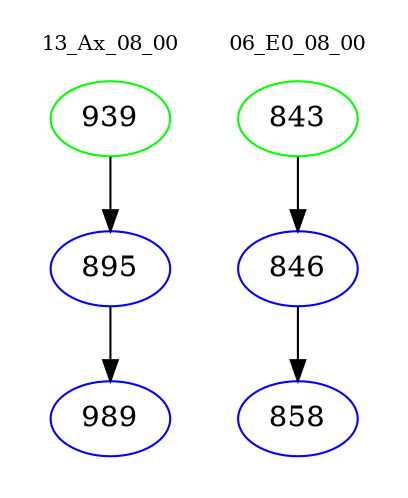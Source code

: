 digraph{
subgraph cluster_0 {
color = white
label = "13_Ax_08_00";
fontsize=10;
T0_939 [label="939", color="green"]
T0_939 -> T0_895 [color="black"]
T0_895 [label="895", color="blue"]
T0_895 -> T0_989 [color="black"]
T0_989 [label="989", color="blue"]
}
subgraph cluster_1 {
color = white
label = "06_E0_08_00";
fontsize=10;
T1_843 [label="843", color="green"]
T1_843 -> T1_846 [color="black"]
T1_846 [label="846", color="blue"]
T1_846 -> T1_858 [color="black"]
T1_858 [label="858", color="blue"]
}
}
